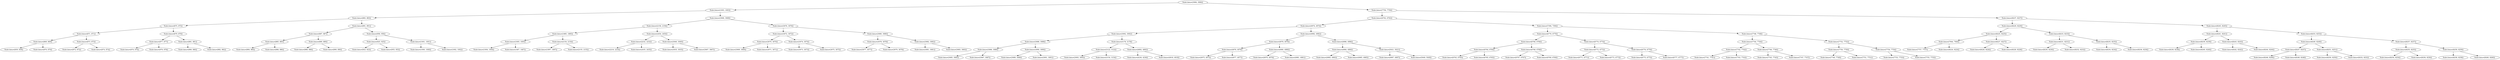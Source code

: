 digraph G{
1443760151 [label="Node{data=[3084, 3084]}"]
1443760151 -> 1490677516
1490677516 [label="Node{data=[1003, 1003]}"]
1490677516 -> 1028199615
1028199615 [label="Node{data=[883, 883]}"]
1028199615 -> 38118988
38118988 [label="Node{data=[875, 875]}"]
38118988 -> 615340195
615340195 [label="Node{data=[871, 871]}"]
615340195 -> 857432757
857432757 [label="Node{data=[869, 869]}"]
857432757 -> 1182954629
1182954629 [label="Node{data=[839, 839]}"]
857432757 -> 1775951327
1775951327 [label="Node{data=[870, 870]}"]
615340195 -> 662497287
662497287 [label="Node{data=[873, 873]}"]
662497287 -> 1327114391
1327114391 [label="Node{data=[872, 872]}"]
662497287 -> 451500973
451500973 [label="Node{data=[874, 874]}"]
38118988 -> 635590922
635590922 [label="Node{data=[879, 879]}"]
635590922 -> 1696506209
1696506209 [label="Node{data=[877, 877]}"]
1696506209 -> 2078172101
2078172101 [label="Node{data=[876, 876]}"]
1696506209 -> 725252896
725252896 [label="Node{data=[878, 878]}"]
635590922 -> 480730436
480730436 [label="Node{data=[881, 881]}"]
480730436 -> 203616792
203616792 [label="Node{data=[880, 880]}"]
480730436 -> 82475026
82475026 [label="Node{data=[882, 882]}"]
1028199615 -> 2096226516
2096226516 [label="Node{data=[891, 891]}"]
2096226516 -> 1511706483
1511706483 [label="Node{data=[887, 887]}"]
1511706483 -> 1102267418
1102267418 [label="Node{data=[885, 885]}"]
1102267418 -> 382635734
382635734 [label="Node{data=[884, 884]}"]
1102267418 -> 1699363739
1699363739 [label="Node{data=[886, 886]}"]
1511706483 -> 1772552470
1772552470 [label="Node{data=[889, 889]}"]
1772552470 -> 854530988
854530988 [label="Node{data=[888, 888]}"]
1772552470 -> 1345690393
1345690393 [label="Node{data=[890, 890]}"]
2096226516 -> 1687676007
1687676007 [label="Node{data=[956, 956]}"]
1687676007 -> 904525394
904525394 [label="Node{data=[925, 925]}"]
904525394 -> 2140252472
2140252472 [label="Node{data=[923, 923]}"]
904525394 -> 58722432
58722432 [label="Node{data=[955, 955]}"]
1687676007 -> 1492082763
1492082763 [label="Node{data=[1001, 1001]}"]
1492082763 -> 575555170
575555170 [label="Node{data=[1000, 1000]}"]
1492082763 -> 1357181818
1357181818 [label="Node{data=[1002, 1002]}"]
1490677516 -> 1394816494
1394816494 [label="Node{data=[3068, 3068]}"]
1394816494 -> 1886251769
1886251769 [label="Node{data=[2156, 2156]}"]
1886251769 -> 541122496
541122496 [label="Node{data=[1885, 1885]}"]
541122496 -> 1464375185
1464375185 [label="Node{data=[1005, 1005]}"]
1464375185 -> 495862995
495862995 [label="Node{data=[1004, 1004]}"]
1464375185 -> 36392889
36392889 [label="Node{data=[1467, 1467]}"]
541122496 -> 607334115
607334115 [label="Node{data=[2154, 2154]}"]
607334115 -> 928305643
928305643 [label="Node{data=[1897, 1897]}"]
607334115 -> 1477681934
1477681934 [label="Node{data=[2155, 2155]}"]
1886251769 -> 1927474
1927474 [label="Node{data=[2454, 2454]}"]
1927474 -> 1029966820
1029966820 [label="Node{data=[2232, 2232]}"]
1029966820 -> 741232170
741232170 [label="Node{data=[2216, 2216]}"]
1029966820 -> 1767936882
1767936882 [label="Node{data=[2435, 2435]}"]
1927474 -> 39793557
39793557 [label="Node{data=[3040, 3040]}"]
39793557 -> 536421137
536421137 [label="Node{data=[3035, 3035]}"]
39793557 -> 1106801114
1106801114 [label="Node{data=[3067, 3067]}"]
1394816494 -> 745443732
745443732 [label="Node{data=[3076, 3076]}"]
745443732 -> 1465310231
1465310231 [label="Node{data=[3072, 3072]}"]
1465310231 -> 31562823
31562823 [label="Node{data=[3070, 3070]}"]
31562823 -> 60115712
60115712 [label="Node{data=[3069, 3069]}"]
31562823 -> 1538234583
1538234583 [label="Node{data=[3071, 3071]}"]
1465310231 -> 989352401
989352401 [label="Node{data=[3074, 3074]}"]
989352401 -> 938930541
938930541 [label="Node{data=[3073, 3073]}"]
989352401 -> 512913880
512913880 [label="Node{data=[3075, 3075]}"]
745443732 -> 962341885
962341885 [label="Node{data=[3080, 3080]}"]
962341885 -> 1104315358
1104315358 [label="Node{data=[3078, 3078]}"]
1104315358 -> 1093631760
1093631760 [label="Node{data=[3077, 3077]}"]
1104315358 -> 1279187548
1279187548 [label="Node{data=[3079, 3079]}"]
962341885 -> 350557157
350557157 [label="Node{data=[3082, 3082]}"]
350557157 -> 1098694356
1098694356 [label="Node{data=[3081, 3081]}"]
350557157 -> 2073136660
2073136660 [label="Node{data=[3083, 3083]}"]
1443760151 -> 1103578880
1103578880 [label="Node{data=[7756, 7756]}"]
1103578880 -> 2097221350
2097221350 [label="Node{data=[6762, 6762]}"]
2097221350 -> 1504675212
1504675212 [label="Node{data=[4974, 4974]}"]
1504675212 -> 775508355
775508355 [label="Node{data=[3092, 3092]}"]
775508355 -> 1438514179
1438514179 [label="Node{data=[3088, 3088]}"]
1438514179 -> 540978796
540978796 [label="Node{data=[3086, 3086]}"]
540978796 -> 85511170
85511170 [label="Node{data=[3085, 3085]}"]
540978796 -> 1640570987
1640570987 [label="Node{data=[3087, 3087]}"]
1438514179 -> 1538164149
1538164149 [label="Node{data=[3090, 3090]}"]
1538164149 -> 238427490
238427490 [label="Node{data=[3089, 3089]}"]
1538164149 -> 1292744826
1292744826 [label="Node{data=[3091, 3091]}"]
775508355 -> 1701774280
1701774280 [label="Node{data=[3178, 3178]}"]
1701774280 -> 1245950461
1245950461 [label="Node{data=[3122, 3122]}"]
1245950461 -> 1948281050
1948281050 [label="Node{data=[3093, 3093]}"]
1245950461 -> 1422839884
1422839884 [label="Node{data=[3154, 3154]}"]
1701774280 -> 1227028574
1227028574 [label="Node{data=[4892, 4892]}"]
1227028574 -> 515466462
515466462 [label="Node{data=[4236, 4236]}"]
1227028574 -> 1764276587
1764276587 [label="Node{data=[4918, 4918]}"]
1504675212 -> 1271290034
1271290034 [label="Node{data=[4982, 4982]}"]
1271290034 -> 360233372
360233372 [label="Node{data=[4978, 4978]}"]
360233372 -> 1077063801
1077063801 [label="Node{data=[4976, 4976]}"]
1077063801 -> 1820175093
1820175093 [label="Node{data=[4975, 4975]}"]
1077063801 -> 352807936
352807936 [label="Node{data=[4977, 4977]}"]
360233372 -> 1164149605
1164149605 [label="Node{data=[4980, 4980]}"]
1164149605 -> 277304008
277304008 [label="Node{data=[4979, 4979]}"]
1164149605 -> 288122927
288122927 [label="Node{data=[4981, 4981]}"]
1271290034 -> 1063608678
1063608678 [label="Node{data=[4986, 4986]}"]
1063608678 -> 1724167492
1724167492 [label="Node{data=[4984, 4984]}"]
1724167492 -> 1283435078
1283435078 [label="Node{data=[4983, 4983]}"]
1724167492 -> 1046535926
1046535926 [label="Node{data=[4985, 4985]}"]
1063608678 -> 706405901
706405901 [label="Node{data=[5021, 5021]}"]
706405901 -> 1773607071
1773607071 [label="Node{data=[4987, 4987]}"]
706405901 -> 1479258741
1479258741 [label="Node{data=[5049, 5049]}"]
2097221350 -> 1619280104
1619280104 [label="Node{data=[7394, 7394]}"]
1619280104 -> 492038267
492038267 [label="Node{data=[6770, 6770]}"]
492038267 -> 1282500782
1282500782 [label="Node{data=[6766, 6766]}"]
1282500782 -> 1238160207
1238160207 [label="Node{data=[6764, 6764]}"]
1238160207 -> 185420190
185420190 [label="Node{data=[6763, 6763]}"]
1238160207 -> 153057460
153057460 [label="Node{data=[6765, 6765]}"]
1282500782 -> 1315718433
1315718433 [label="Node{data=[6768, 6768]}"]
1315718433 -> 1637196040
1637196040 [label="Node{data=[6767, 6767]}"]
1315718433 -> 3495197
3495197 [label="Node{data=[6769, 6769]}"]
492038267 -> 1922910071
1922910071 [label="Node{data=[6774, 6774]}"]
1922910071 -> 1584681288
1584681288 [label="Node{data=[6772, 6772]}"]
1584681288 -> 304424559
304424559 [label="Node{data=[6771, 6771]}"]
1584681288 -> 949097611
949097611 [label="Node{data=[6773, 6773]}"]
1922910071 -> 539777553
539777553 [label="Node{data=[6776, 6776]}"]
539777553 -> 1546559821
1546559821 [label="Node{data=[6775, 6775]}"]
539777553 -> 1736696569
1736696569 [label="Node{data=[6777, 6777]}"]
1619280104 -> 1335723214
1335723214 [label="Node{data=[7748, 7748]}"]
1335723214 -> 228832254
228832254 [label="Node{data=[7744, 7744]}"]
228832254 -> 615407566
615407566 [label="Node{data=[7742, 7742]}"]
615407566 -> 1556276616
1556276616 [label="Node{data=[7741, 7741]}"]
615407566 -> 2136650026
2136650026 [label="Node{data=[7743, 7743]}"]
228832254 -> 1870057852
1870057852 [label="Node{data=[7746, 7746]}"]
1870057852 -> 963687283
963687283 [label="Node{data=[7745, 7745]}"]
1870057852 -> 1918234480
1918234480 [label="Node{data=[7747, 7747]}"]
1335723214 -> 1487721457
1487721457 [label="Node{data=[7752, 7752]}"]
1487721457 -> 17306793
17306793 [label="Node{data=[7750, 7750]}"]
17306793 -> 1038079184
1038079184 [label="Node{data=[7749, 7749]}"]
17306793 -> 1613533812
1613533812 [label="Node{data=[7751, 7751]}"]
1487721457 -> 1579280091
1579280091 [label="Node{data=[7754, 7754]}"]
1579280091 -> 533531882
533531882 [label="Node{data=[7753, 7753]}"]
1579280091 -> 1551315607
1551315607 [label="Node{data=[7755, 7755]}"]
1103578880 -> 1481421919
1481421919 [label="Node{data=[8237, 8237]}"]
1481421919 -> 160073395
160073395 [label="Node{data=[8229, 8229]}"]
160073395 -> 2128048436
2128048436 [label="Node{data=[8225, 8225]}"]
2128048436 -> 466683891
466683891 [label="Node{data=[7944, 7944]}"]
466683891 -> 646096538
646096538 [label="Node{data=[7757, 7757]}"]
466683891 -> 2069894119
2069894119 [label="Node{data=[8224, 8224]}"]
2128048436 -> 1048281966
1048281966 [label="Node{data=[8227, 8227]}"]
1048281966 -> 755426765
755426765 [label="Node{data=[8226, 8226]}"]
1048281966 -> 503521409
503521409 [label="Node{data=[8228, 8228]}"]
160073395 -> 1695016845
1695016845 [label="Node{data=[8233, 8233]}"]
1695016845 -> 117799088
117799088 [label="Node{data=[8231, 8231]}"]
117799088 -> 490200336
490200336 [label="Node{data=[8230, 8230]}"]
117799088 -> 448262431
448262431 [label="Node{data=[8232, 8232]}"]
1695016845 -> 1087788619
1087788619 [label="Node{data=[8235, 8235]}"]
1087788619 -> 1815770649
1815770649 [label="Node{data=[8234, 8234]}"]
1087788619 -> 1330047443
1330047443 [label="Node{data=[8236, 8236]}"]
1481421919 -> 1784469037
1784469037 [label="Node{data=[8245, 8245]}"]
1784469037 -> 407548195
407548195 [label="Node{data=[8241, 8241]}"]
407548195 -> 671057549
671057549 [label="Node{data=[8239, 8239]}"]
671057549 -> 1603271632
1603271632 [label="Node{data=[8238, 8238]}"]
671057549 -> 1408148402
1408148402 [label="Node{data=[8240, 8240]}"]
407548195 -> 509662021
509662021 [label="Node{data=[8243, 8243]}"]
509662021 -> 1165026794
1165026794 [label="Node{data=[8242, 8242]}"]
509662021 -> 1694615535
1694615535 [label="Node{data=[8244, 8244]}"]
1784469037 -> 1129581518
1129581518 [label="Node{data=[8253, 8253]}"]
1129581518 -> 1530270234
1530270234 [label="Node{data=[8249, 8249]}"]
1530270234 -> 430699299
430699299 [label="Node{data=[8247, 8247]}"]
430699299 -> 1929273670
1929273670 [label="Node{data=[8246, 8246]}"]
430699299 -> 295112364
295112364 [label="Node{data=[8248, 8248]}"]
1530270234 -> 2061137990
2061137990 [label="Node{data=[8251, 8251]}"]
2061137990 -> 1009692373
1009692373 [label="Node{data=[8250, 8250]}"]
2061137990 -> 1037769799
1037769799 [label="Node{data=[8252, 8252]}"]
1129581518 -> 336627518
336627518 [label="Node{data=[8257, 8257]}"]
336627518 -> 1034012082
1034012082 [label="Node{data=[8255, 8255]}"]
1034012082 -> 1949342933
1949342933 [label="Node{data=[8254, 8254]}"]
1034012082 -> 292331312
292331312 [label="Node{data=[8256, 8256]}"]
336627518 -> 22401876
22401876 [label="Node{data=[8259, 8259]}"]
22401876 -> 854203033
854203033 [label="Node{data=[8258, 8258]}"]
22401876 -> 1112337957
1112337957 [label="Node{data=[8260, 8260]}"]
}
